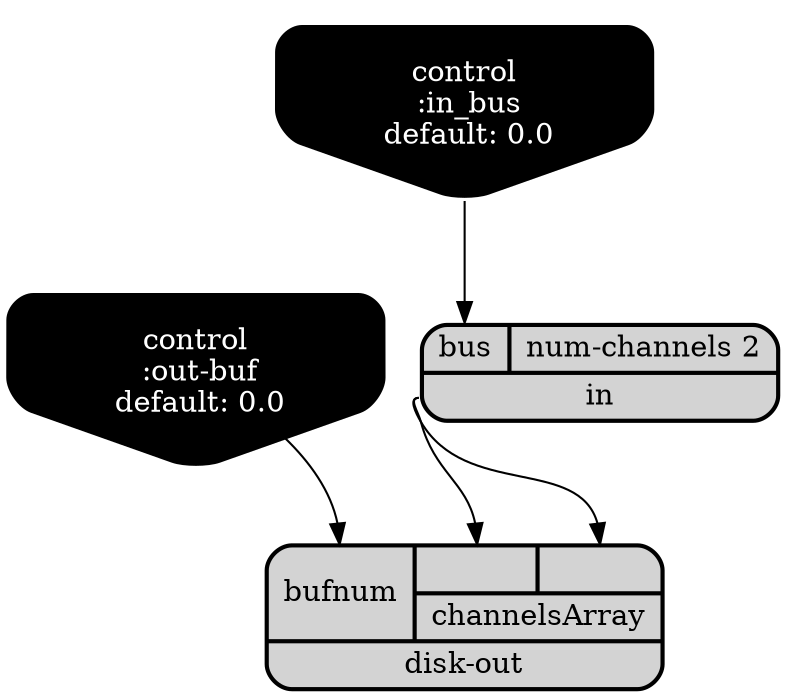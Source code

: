 digraph synthdef {
0 [label = "control
 :out-buf
 default: 0.0" shape=invhouse style="rounded, filled, bold" fillcolor=black fontcolor=white ]; 
1 [label = "control
 :in_bus
 default: 0.0" shape=invhouse style="rounded, filled, bold" fillcolor=black fontcolor=white ]; 
3 [label = "{{ <bufnum> bufnum|{{<channelsarray___in___0>|<channelsarray___in___1>}|channelsArray}} |<__UG_NAME__>disk-out }" style="filled, bold, rounded"  shape=record rankdir=LR];
2 [label = "{{ <bus> bus|<num____channels> num-channels 2} |<__UG_NAME__>in }" style="filled, bold, rounded"  shape=record rankdir=LR];

2:__UG_NAME__ -> 3:channelsarray___in___0 ;
2:__UG_NAME__ -> 3:channelsarray___in___1 ;
0:__UG_NAME__ -> 3:bufnum ;
1:__UG_NAME__ -> 2:bus ;

}
